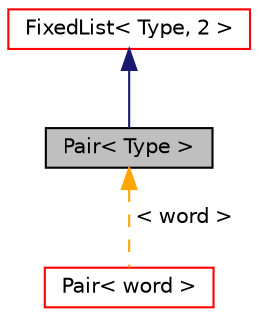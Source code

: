 digraph "Pair&lt; Type &gt;"
{
  bgcolor="transparent";
  edge [fontname="Helvetica",fontsize="10",labelfontname="Helvetica",labelfontsize="10"];
  node [fontname="Helvetica",fontsize="10",shape=record];
  Node1 [label="Pair\< Type \>",height=0.2,width=0.4,color="black", fillcolor="grey75", style="filled", fontcolor="black"];
  Node2 -> Node1 [dir="back",color="midnightblue",fontsize="10",style="solid",fontname="Helvetica"];
  Node2 [label="FixedList\< Type, 2 \>",height=0.2,width=0.4,color="red",URL="$a00834.html"];
  Node1 -> Node3 [dir="back",color="orange",fontsize="10",style="dashed",label=" \< word \>" ,fontname="Helvetica"];
  Node3 [label="Pair\< word \>",height=0.2,width=0.4,color="red",URL="$a01798.html"];
}
